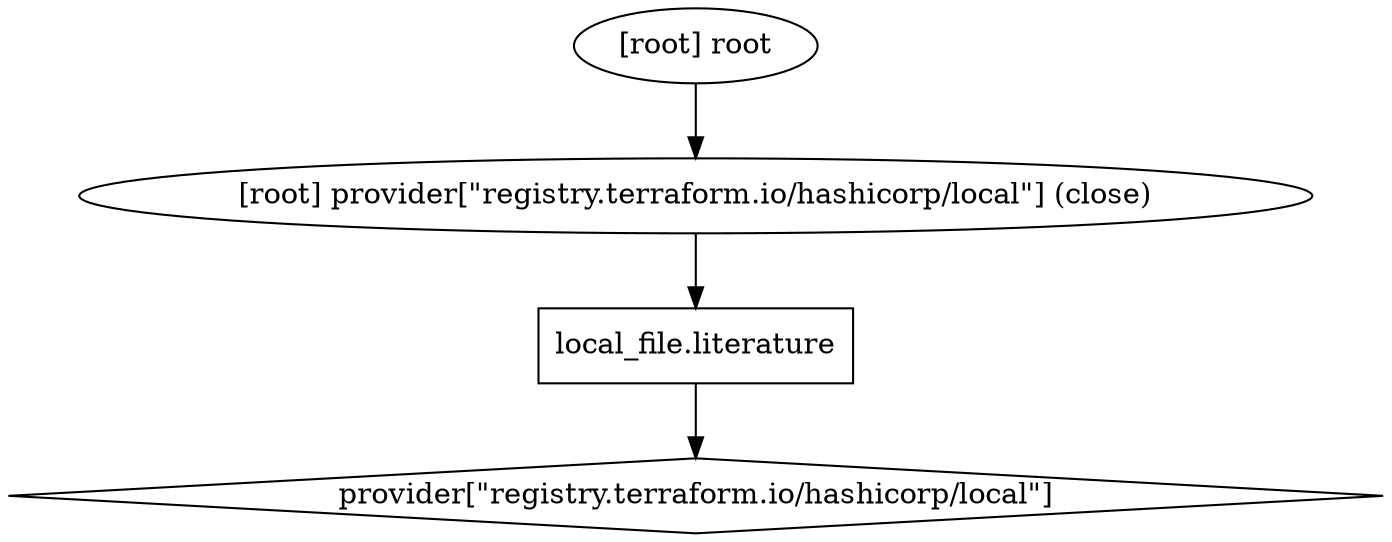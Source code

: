 digraph {
	compound = "true"
	newrank = "true"
	subgraph "root" {
		"[root] local_file.literature (expand)" [label = "local_file.literature", shape = "box"]
		"[root] provider[\"registry.terraform.io/hashicorp/local\"]" [label = "provider[\"registry.terraform.io/hashicorp/local\"]", shape = "diamond"]
		"[root] local_file.literature (expand)" -> "[root] provider[\"registry.terraform.io/hashicorp/local\"]"
		"[root] provider[\"registry.terraform.io/hashicorp/local\"] (close)" -> "[root] local_file.literature (expand)"
		"[root] root" -> "[root] provider[\"registry.terraform.io/hashicorp/local\"] (close)"
	}
}
